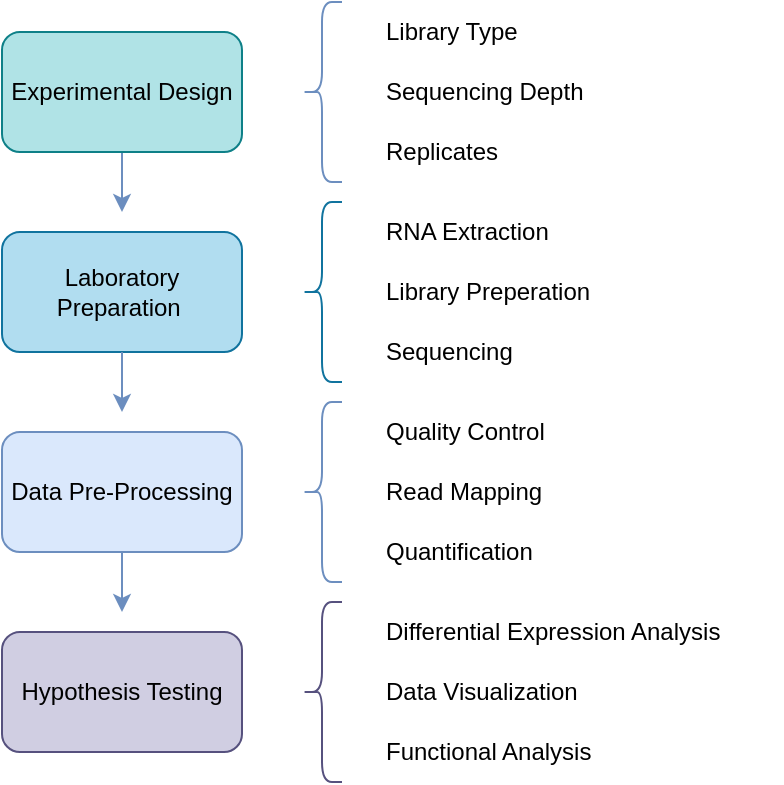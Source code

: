 <mxfile version="14.6.1" type="device"><diagram id="kgpKYQtTHZ0yAKxKKP6v" name="Page-1"><mxGraphModel dx="1186" dy="707" grid="1" gridSize="10" guides="1" tooltips="1" connect="1" arrows="1" fold="1" page="1" pageScale="1" pageWidth="850" pageHeight="1100" math="0" shadow="0"><root><mxCell id="0"/><mxCell id="1" parent="0"/><mxCell id="E0u7wtuD8H-yk2Zn6D2p-28" value="" style="edgeStyle=orthogonalEdgeStyle;rounded=0;orthogonalLoop=1;jettySize=auto;html=1;strokeColor=#6C8EBF;" edge="1" parent="1" source="E0u7wtuD8H-yk2Zn6D2p-1"><mxGeometry relative="1" as="geometry"><mxPoint x="190" y="180" as="targetPoint"/></mxGeometry></mxCell><mxCell id="E0u7wtuD8H-yk2Zn6D2p-1" value="Experimental Design" style="rounded=1;whiteSpace=wrap;html=1;fillColor=#b0e3e6;strokeColor=#0e8088;" vertex="1" parent="1"><mxGeometry x="130" y="90" width="120" height="60" as="geometry"/></mxCell><mxCell id="E0u7wtuD8H-yk2Zn6D2p-2" value="Laboratory Preparation&amp;nbsp;&lt;span style=&quot;color: rgba(0 , 0 , 0 , 0) ; font-family: monospace ; font-size: 0px&quot;&gt;%3CmxGraphModel%3E%3Croot%3E%3CmxCell%20id%3D%220%22%2F%3E%3CmxCell%20id%3D%221%22%20parent%3D%220%22%2F%3E%3CmxCell%20id%3D%222%22%20value%3D%22Experimental%20Design%22%20style%3D%22rounded%3D1%3BwhiteSpace%3Dwrap%3Bhtml%3D1%3B%22%20vertex%3D%221%22%20parent%3D%221%22%3E%3CmxGeometry%20x%3D%22130%22%20y%3D%2290%22%20width%3D%22120%22%20height%3D%2260%22%20as%3D%22geometry%22%2F%3E%3C%2FmxCell%3E%3C%2Froot%3E%3C%2FmxGraphModel%3E&lt;/span&gt;" style="rounded=1;whiteSpace=wrap;html=1;fillColor=#b1ddf0;strokeColor=#10739e;" vertex="1" parent="1"><mxGeometry x="130" y="190" width="120" height="60" as="geometry"/></mxCell><mxCell id="E0u7wtuD8H-yk2Zn6D2p-3" value="Data Pre-Processing" style="rounded=1;whiteSpace=wrap;html=1;fillColor=#dae8fc;strokeColor=#6c8ebf;" vertex="1" parent="1"><mxGeometry x="130" y="290" width="120" height="60" as="geometry"/></mxCell><mxCell id="E0u7wtuD8H-yk2Zn6D2p-4" value="Hypothesis Testing" style="rounded=1;whiteSpace=wrap;html=1;fillColor=#d0cee2;strokeColor=#56517e;" vertex="1" parent="1"><mxGeometry x="130" y="390" width="120" height="60" as="geometry"/></mxCell><mxCell id="E0u7wtuD8H-yk2Zn6D2p-7" value="" style="endArrow=classic;html=1;exitX=0.5;exitY=1;exitDx=0;exitDy=0;strokeColor=#6C8EBF;" edge="1" parent="1" source="E0u7wtuD8H-yk2Zn6D2p-2"><mxGeometry width="50" height="50" relative="1" as="geometry"><mxPoint x="199.5" y="160" as="sourcePoint"/><mxPoint x="190" y="280" as="targetPoint"/></mxGeometry></mxCell><mxCell id="E0u7wtuD8H-yk2Zn6D2p-8" value="" style="endArrow=classic;html=1;exitX=0.5;exitY=1;exitDx=0;exitDy=0;strokeColor=#6C8EBF;" edge="1" parent="1" source="E0u7wtuD8H-yk2Zn6D2p-3"><mxGeometry width="50" height="50" relative="1" as="geometry"><mxPoint x="209.5" y="191" as="sourcePoint"/><mxPoint x="190" y="380" as="targetPoint"/></mxGeometry></mxCell><mxCell id="E0u7wtuD8H-yk2Zn6D2p-10" value="" style="shape=curlyBracket;whiteSpace=wrap;html=1;rounded=1;size=0.5;fillColor=none;strokeColor=#6C8EBF;" vertex="1" parent="1"><mxGeometry x="280" y="75" width="20" height="90" as="geometry"/></mxCell><mxCell id="E0u7wtuD8H-yk2Zn6D2p-13" value="Library Type" style="text;html=1;strokeColor=none;fillColor=none;align=left;verticalAlign=middle;whiteSpace=wrap;rounded=0;" vertex="1" parent="1"><mxGeometry x="320" y="80" width="160" height="20" as="geometry"/></mxCell><mxCell id="E0u7wtuD8H-yk2Zn6D2p-14" value="Sequencing Depth" style="text;html=1;strokeColor=none;fillColor=none;align=left;verticalAlign=middle;whiteSpace=wrap;rounded=0;" vertex="1" parent="1"><mxGeometry x="320" y="110" width="160" height="20" as="geometry"/></mxCell><mxCell id="E0u7wtuD8H-yk2Zn6D2p-15" value="Replicates" style="text;html=1;strokeColor=none;fillColor=none;align=left;verticalAlign=middle;whiteSpace=wrap;rounded=0;" vertex="1" parent="1"><mxGeometry x="320" y="140" width="160" height="20" as="geometry"/></mxCell><mxCell id="E0u7wtuD8H-yk2Zn6D2p-16" value="" style="shape=curlyBracket;whiteSpace=wrap;html=1;rounded=1;size=0.5;strokeColor=#10739E;" vertex="1" parent="1"><mxGeometry x="280" y="175" width="20" height="90" as="geometry"/></mxCell><mxCell id="E0u7wtuD8H-yk2Zn6D2p-17" value="RNA Extraction" style="text;html=1;strokeColor=none;fillColor=none;align=left;verticalAlign=middle;whiteSpace=wrap;rounded=0;" vertex="1" parent="1"><mxGeometry x="320" y="180" width="160" height="20" as="geometry"/></mxCell><mxCell id="E0u7wtuD8H-yk2Zn6D2p-18" value="Library Preperation" style="text;html=1;strokeColor=none;fillColor=none;align=left;verticalAlign=middle;whiteSpace=wrap;rounded=0;" vertex="1" parent="1"><mxGeometry x="320" y="210" width="160" height="20" as="geometry"/></mxCell><mxCell id="E0u7wtuD8H-yk2Zn6D2p-19" value="Sequencing" style="text;html=1;strokeColor=none;fillColor=none;align=left;verticalAlign=middle;whiteSpace=wrap;rounded=0;" vertex="1" parent="1"><mxGeometry x="320" y="240" width="160" height="20" as="geometry"/></mxCell><mxCell id="E0u7wtuD8H-yk2Zn6D2p-20" value="" style="shape=curlyBracket;whiteSpace=wrap;html=1;rounded=1;size=0.5;strokeColor=#6C8EBF;" vertex="1" parent="1"><mxGeometry x="280" y="275" width="20" height="90" as="geometry"/></mxCell><mxCell id="E0u7wtuD8H-yk2Zn6D2p-21" value="Quality Control" style="text;html=1;strokeColor=none;fillColor=none;align=left;verticalAlign=middle;whiteSpace=wrap;rounded=0;" vertex="1" parent="1"><mxGeometry x="320" y="280" width="160" height="20" as="geometry"/></mxCell><mxCell id="E0u7wtuD8H-yk2Zn6D2p-22" value="Read Mapping" style="text;html=1;strokeColor=none;fillColor=none;align=left;verticalAlign=middle;whiteSpace=wrap;rounded=0;" vertex="1" parent="1"><mxGeometry x="320" y="310" width="160" height="20" as="geometry"/></mxCell><mxCell id="E0u7wtuD8H-yk2Zn6D2p-23" value="Quantification" style="text;html=1;strokeColor=none;fillColor=none;align=left;verticalAlign=middle;whiteSpace=wrap;rounded=0;" vertex="1" parent="1"><mxGeometry x="320" y="340" width="160" height="20" as="geometry"/></mxCell><mxCell id="E0u7wtuD8H-yk2Zn6D2p-24" value="" style="shape=curlyBracket;whiteSpace=wrap;html=1;rounded=1;size=0.5;strokeColor=#56517E;" vertex="1" parent="1"><mxGeometry x="280" y="375" width="20" height="90" as="geometry"/></mxCell><mxCell id="E0u7wtuD8H-yk2Zn6D2p-25" value="Differential Expression Analysis" style="text;html=1;strokeColor=none;fillColor=none;align=left;verticalAlign=middle;whiteSpace=wrap;rounded=0;" vertex="1" parent="1"><mxGeometry x="320" y="380" width="200" height="20" as="geometry"/></mxCell><mxCell id="E0u7wtuD8H-yk2Zn6D2p-26" value="Data Visualization" style="text;html=1;strokeColor=none;fillColor=none;align=left;verticalAlign=middle;whiteSpace=wrap;rounded=0;" vertex="1" parent="1"><mxGeometry x="320" y="410" width="160" height="20" as="geometry"/></mxCell><mxCell id="E0u7wtuD8H-yk2Zn6D2p-27" value="Functional Analysis" style="text;html=1;strokeColor=none;fillColor=none;align=left;verticalAlign=middle;whiteSpace=wrap;rounded=0;" vertex="1" parent="1"><mxGeometry x="320" y="440" width="160" height="20" as="geometry"/></mxCell></root></mxGraphModel></diagram></mxfile>